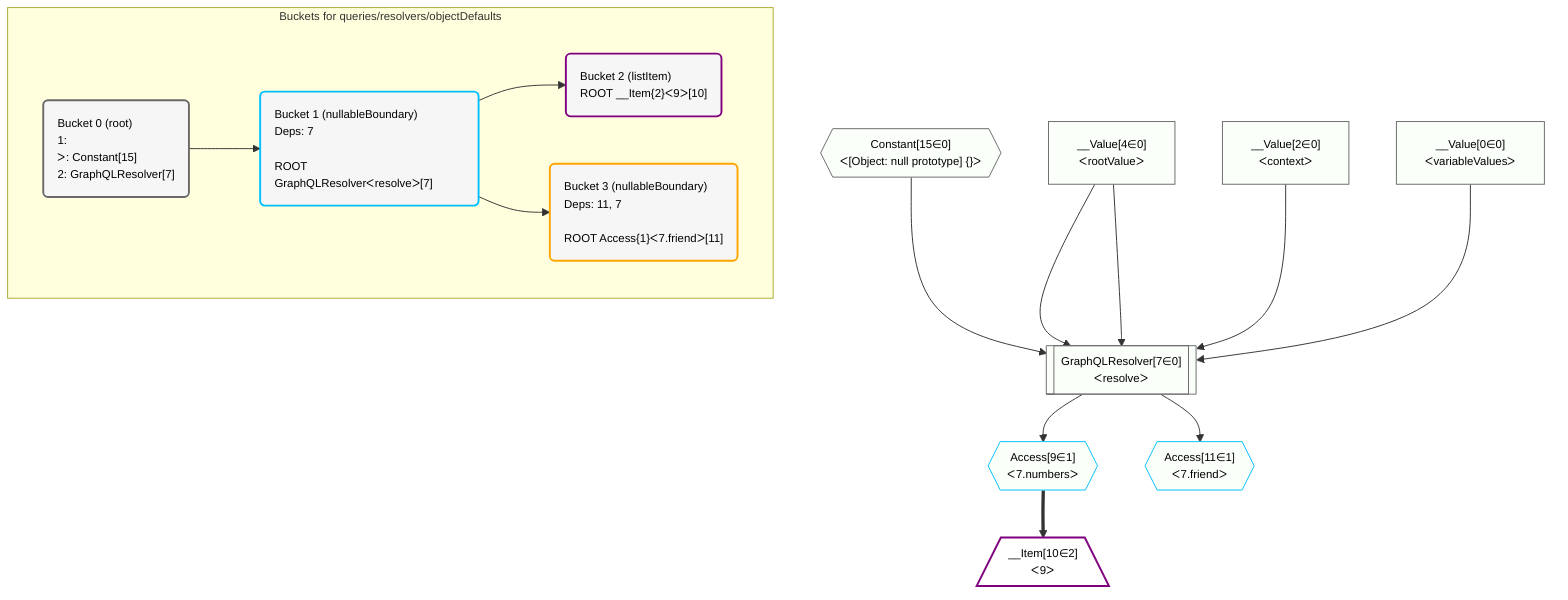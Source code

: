 %%{init: {'themeVariables': { 'fontSize': '12px'}}}%%
graph TD
    classDef path fill:#eee,stroke:#000,color:#000
    classDef plan fill:#fff,stroke-width:1px,color:#000
    classDef itemplan fill:#fff,stroke-width:2px,color:#000
    classDef unbatchedplan fill:#dff,stroke-width:1px,color:#000
    classDef sideeffectplan fill:#fcc,stroke-width:2px,color:#000
    classDef bucket fill:#f6f6f6,color:#000,stroke-width:2px,text-align:left


    %% plan dependencies
    GraphQLResolver7[["GraphQLResolver[7∈0]<br />ᐸresolveᐳ"]]:::unbatchedplan
    __Value4["__Value[4∈0]<br />ᐸrootValueᐳ"]:::plan
    Constant15{{"Constant[15∈0]<br />ᐸ[Object: null prototype] {}ᐳ"}}:::plan
    __Value2["__Value[2∈0]<br />ᐸcontextᐳ"]:::plan
    __Value0["__Value[0∈0]<br />ᐸvariableValuesᐳ"]:::plan
    __Value4 & Constant15 & __Value2 & __Value0 & __Value4 --> GraphQLResolver7
    Access9{{"Access[9∈1]<br />ᐸ7.numbersᐳ"}}:::plan
    GraphQLResolver7 --> Access9
    Access11{{"Access[11∈1]<br />ᐸ7.friendᐳ"}}:::plan
    GraphQLResolver7 --> Access11
    __Item10[/"__Item[10∈2]<br />ᐸ9ᐳ"\]:::itemplan
    Access9 ==> __Item10

    %% define steps

    subgraph "Buckets for queries/resolvers/objectDefaults"
    Bucket0("Bucket 0 (root)<br />1: <br />ᐳ: Constant[15]<br />2: GraphQLResolver[7]"):::bucket
    classDef bucket0 stroke:#696969
    class Bucket0,__Value0,__Value2,__Value4,GraphQLResolver7,Constant15 bucket0
    Bucket1("Bucket 1 (nullableBoundary)<br />Deps: 7<br /><br />ROOT GraphQLResolverᐸresolveᐳ[7]"):::bucket
    classDef bucket1 stroke:#00bfff
    class Bucket1,Access9,Access11 bucket1
    Bucket2("Bucket 2 (listItem)<br />ROOT __Item{2}ᐸ9ᐳ[10]"):::bucket
    classDef bucket2 stroke:#7f007f
    class Bucket2,__Item10 bucket2
    Bucket3("Bucket 3 (nullableBoundary)<br />Deps: 11, 7<br /><br />ROOT Access{1}ᐸ7.friendᐳ[11]"):::bucket
    classDef bucket3 stroke:#ffa500
    class Bucket3 bucket3
    Bucket0 --> Bucket1
    Bucket1 --> Bucket2 & Bucket3
    classDef unary fill:#fafffa,borderWidth:8px
    class GraphQLResolver7,__Value0,__Value2,__Value4,Constant15,Access9,Access11 unary
    end